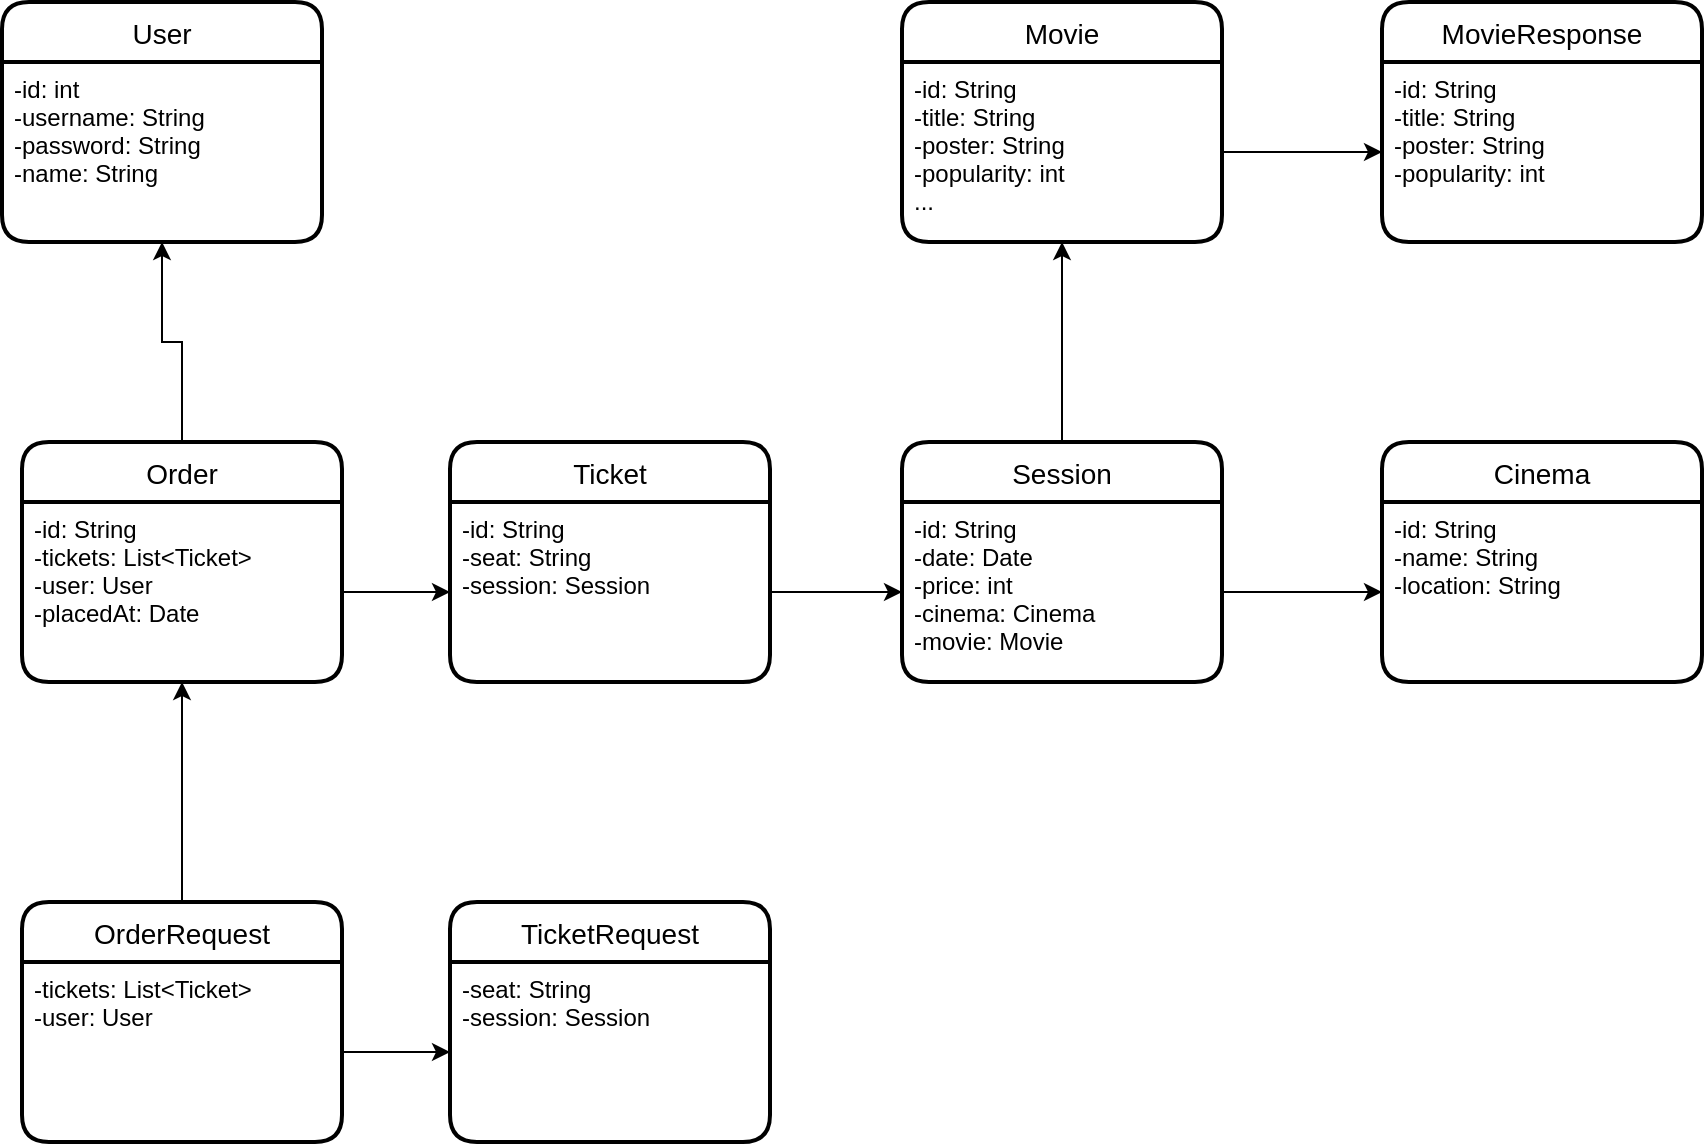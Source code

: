 <mxfile version="15.7.0" type="github">
  <diagram id="qRMoIn7Zspuqd-BpbyvH" name="Page-1">
    <mxGraphModel dx="946" dy="621" grid="1" gridSize="10" guides="1" tooltips="1" connect="1" arrows="1" fold="1" page="1" pageScale="1" pageWidth="827" pageHeight="1169" math="0" shadow="0">
      <root>
        <mxCell id="0" />
        <mxCell id="1" parent="0" />
        <mxCell id="dXeIv0zIGZrj6mPDM5lG-20" value="Movie" style="swimlane;childLayout=stackLayout;horizontal=1;startSize=30;horizontalStack=0;rounded=1;fontSize=14;fontStyle=0;strokeWidth=2;resizeParent=0;resizeLast=1;shadow=0;dashed=0;align=center;" parent="1" vertex="1">
          <mxGeometry x="480" y="320" width="160" height="120" as="geometry" />
        </mxCell>
        <mxCell id="dXeIv0zIGZrj6mPDM5lG-21" value="-id: String&#xa;-title: String&#xa;-poster: String&#xa;-popularity: int&#xa;..." style="align=left;strokeColor=none;fillColor=none;spacingLeft=4;fontSize=12;verticalAlign=top;resizable=0;rotatable=0;part=1;" parent="dXeIv0zIGZrj6mPDM5lG-20" vertex="1">
          <mxGeometry y="30" width="160" height="90" as="geometry" />
        </mxCell>
        <mxCell id="dXeIv0zIGZrj6mPDM5lG-22" value="MovieResponse" style="swimlane;childLayout=stackLayout;horizontal=1;startSize=30;horizontalStack=0;rounded=1;fontSize=14;fontStyle=0;strokeWidth=2;resizeParent=0;resizeLast=1;shadow=0;dashed=0;align=center;" parent="1" vertex="1">
          <mxGeometry x="720" y="320" width="160" height="120" as="geometry" />
        </mxCell>
        <mxCell id="dXeIv0zIGZrj6mPDM5lG-23" value="-id: String&#xa;-title: String&#xa;-poster: String&#xa;-popularity: int&#xa;" style="align=left;strokeColor=none;fillColor=none;spacingLeft=4;fontSize=12;verticalAlign=top;resizable=0;rotatable=0;part=1;" parent="dXeIv0zIGZrj6mPDM5lG-22" vertex="1">
          <mxGeometry y="30" width="160" height="90" as="geometry" />
        </mxCell>
        <mxCell id="dXeIv0zIGZrj6mPDM5lG-25" value="" style="edgeStyle=orthogonalEdgeStyle;rounded=0;orthogonalLoop=1;jettySize=auto;html=1;" parent="1" source="dXeIv0zIGZrj6mPDM5lG-21" target="dXeIv0zIGZrj6mPDM5lG-23" edge="1">
          <mxGeometry relative="1" as="geometry" />
        </mxCell>
        <mxCell id="2udqgOeLJHsWhFkE88kR-1" value="Ticket" style="swimlane;childLayout=stackLayout;horizontal=1;startSize=30;horizontalStack=0;rounded=1;fontSize=14;fontStyle=0;strokeWidth=2;resizeParent=0;resizeLast=1;shadow=0;dashed=0;align=center;" parent="1" vertex="1">
          <mxGeometry x="254" y="540" width="160" height="120" as="geometry" />
        </mxCell>
        <mxCell id="2udqgOeLJHsWhFkE88kR-2" value="-id: String&#xa;-seat: String&#xa;-session: Session" style="align=left;strokeColor=none;fillColor=none;spacingLeft=4;fontSize=12;verticalAlign=top;resizable=0;rotatable=0;part=1;" parent="2udqgOeLJHsWhFkE88kR-1" vertex="1">
          <mxGeometry y="30" width="160" height="90" as="geometry" />
        </mxCell>
        <mxCell id="2udqgOeLJHsWhFkE88kR-9" value="" style="edgeStyle=orthogonalEdgeStyle;rounded=0;orthogonalLoop=1;jettySize=auto;html=1;" parent="1" source="2udqgOeLJHsWhFkE88kR-3" target="dXeIv0zIGZrj6mPDM5lG-21" edge="1">
          <mxGeometry relative="1" as="geometry" />
        </mxCell>
        <mxCell id="2udqgOeLJHsWhFkE88kR-3" value="Session" style="swimlane;childLayout=stackLayout;horizontal=1;startSize=30;horizontalStack=0;rounded=1;fontSize=14;fontStyle=0;strokeWidth=2;resizeParent=0;resizeLast=1;shadow=0;dashed=0;align=center;" parent="1" vertex="1">
          <mxGeometry x="480" y="540" width="160" height="120" as="geometry" />
        </mxCell>
        <mxCell id="2udqgOeLJHsWhFkE88kR-4" value="-id: String&#xa;-date: Date&#xa;-price: int&#xa;-cinema: Cinema&#xa;-movie: Movie" style="align=left;strokeColor=none;fillColor=none;spacingLeft=4;fontSize=12;verticalAlign=top;resizable=0;rotatable=0;part=1;" parent="2udqgOeLJHsWhFkE88kR-3" vertex="1">
          <mxGeometry y="30" width="160" height="90" as="geometry" />
        </mxCell>
        <mxCell id="2udqgOeLJHsWhFkE88kR-5" value="" style="edgeStyle=orthogonalEdgeStyle;rounded=0;orthogonalLoop=1;jettySize=auto;html=1;" parent="1" source="2udqgOeLJHsWhFkE88kR-2" target="2udqgOeLJHsWhFkE88kR-4" edge="1">
          <mxGeometry relative="1" as="geometry" />
        </mxCell>
        <mxCell id="2udqgOeLJHsWhFkE88kR-6" value="Cinema" style="swimlane;childLayout=stackLayout;horizontal=1;startSize=30;horizontalStack=0;rounded=1;fontSize=14;fontStyle=0;strokeWidth=2;resizeParent=0;resizeLast=1;shadow=0;dashed=0;align=center;" parent="1" vertex="1">
          <mxGeometry x="720" y="540" width="160" height="120" as="geometry" />
        </mxCell>
        <mxCell id="2udqgOeLJHsWhFkE88kR-7" value="-id: String&#xa;-name: String&#xa;-location: String" style="align=left;strokeColor=none;fillColor=none;spacingLeft=4;fontSize=12;verticalAlign=top;resizable=0;rotatable=0;part=1;" parent="2udqgOeLJHsWhFkE88kR-6" vertex="1">
          <mxGeometry y="30" width="160" height="90" as="geometry" />
        </mxCell>
        <mxCell id="2udqgOeLJHsWhFkE88kR-8" value="" style="edgeStyle=orthogonalEdgeStyle;rounded=0;orthogonalLoop=1;jettySize=auto;html=1;" parent="1" source="2udqgOeLJHsWhFkE88kR-4" target="2udqgOeLJHsWhFkE88kR-7" edge="1">
          <mxGeometry relative="1" as="geometry" />
        </mxCell>
        <mxCell id="2udqgOeLJHsWhFkE88kR-16" value="" style="edgeStyle=orthogonalEdgeStyle;rounded=0;orthogonalLoop=1;jettySize=auto;html=1;" parent="1" source="2udqgOeLJHsWhFkE88kR-10" target="2udqgOeLJHsWhFkE88kR-14" edge="1">
          <mxGeometry relative="1" as="geometry" />
        </mxCell>
        <mxCell id="2udqgOeLJHsWhFkE88kR-10" value="Order" style="swimlane;childLayout=stackLayout;horizontal=1;startSize=30;horizontalStack=0;rounded=1;fontSize=14;fontStyle=0;strokeWidth=2;resizeParent=0;resizeLast=1;shadow=0;dashed=0;align=center;" parent="1" vertex="1">
          <mxGeometry x="40" y="540" width="160" height="120" as="geometry" />
        </mxCell>
        <mxCell id="2udqgOeLJHsWhFkE88kR-11" value="-id: String&#xa;-tickets: List&lt;Ticket&gt;&#xa;-user: User&#xa;-placedAt: Date" style="align=left;strokeColor=none;fillColor=none;spacingLeft=4;fontSize=12;verticalAlign=top;resizable=0;rotatable=0;part=1;" parent="2udqgOeLJHsWhFkE88kR-10" vertex="1">
          <mxGeometry y="30" width="160" height="90" as="geometry" />
        </mxCell>
        <mxCell id="2udqgOeLJHsWhFkE88kR-12" value="" style="edgeStyle=orthogonalEdgeStyle;rounded=0;orthogonalLoop=1;jettySize=auto;html=1;" parent="1" source="2udqgOeLJHsWhFkE88kR-11" target="2udqgOeLJHsWhFkE88kR-2" edge="1">
          <mxGeometry relative="1" as="geometry" />
        </mxCell>
        <mxCell id="2udqgOeLJHsWhFkE88kR-13" value="User" style="swimlane;childLayout=stackLayout;horizontal=1;startSize=30;horizontalStack=0;rounded=1;fontSize=14;fontStyle=0;strokeWidth=2;resizeParent=0;resizeLast=1;shadow=0;dashed=0;align=center;" parent="1" vertex="1">
          <mxGeometry x="30" y="320" width="160" height="120" as="geometry" />
        </mxCell>
        <mxCell id="2udqgOeLJHsWhFkE88kR-14" value="-id: int&#xa;-username: String&#xa;-password: String&#xa;-name: String" style="align=left;strokeColor=none;fillColor=none;spacingLeft=4;fontSize=12;verticalAlign=top;resizable=0;rotatable=0;part=1;" parent="2udqgOeLJHsWhFkE88kR-13" vertex="1">
          <mxGeometry y="30" width="160" height="90" as="geometry" />
        </mxCell>
        <mxCell id="2udqgOeLJHsWhFkE88kR-25" value="" style="edgeStyle=orthogonalEdgeStyle;rounded=0;orthogonalLoop=1;jettySize=auto;html=1;" parent="1" source="2udqgOeLJHsWhFkE88kR-18" target="2udqgOeLJHsWhFkE88kR-11" edge="1">
          <mxGeometry relative="1" as="geometry" />
        </mxCell>
        <mxCell id="2udqgOeLJHsWhFkE88kR-18" value="OrderRequest" style="swimlane;childLayout=stackLayout;horizontal=1;startSize=30;horizontalStack=0;rounded=1;fontSize=14;fontStyle=0;strokeWidth=2;resizeParent=0;resizeLast=1;shadow=0;dashed=0;align=center;" parent="1" vertex="1">
          <mxGeometry x="40" y="770" width="160" height="120" as="geometry" />
        </mxCell>
        <mxCell id="2udqgOeLJHsWhFkE88kR-19" value="-tickets: List&lt;Ticket&gt;&#xa;-user: User" style="align=left;strokeColor=none;fillColor=none;spacingLeft=4;fontSize=12;verticalAlign=top;resizable=0;rotatable=0;part=1;" parent="2udqgOeLJHsWhFkE88kR-18" vertex="1">
          <mxGeometry y="30" width="160" height="90" as="geometry" />
        </mxCell>
        <mxCell id="2udqgOeLJHsWhFkE88kR-20" value="TicketRequest" style="swimlane;childLayout=stackLayout;horizontal=1;startSize=30;horizontalStack=0;rounded=1;fontSize=14;fontStyle=0;strokeWidth=2;resizeParent=0;resizeLast=1;shadow=0;dashed=0;align=center;" parent="1" vertex="1">
          <mxGeometry x="254" y="770" width="160" height="120" as="geometry" />
        </mxCell>
        <mxCell id="2udqgOeLJHsWhFkE88kR-21" value="-seat: String&#xa;-session: Session" style="align=left;strokeColor=none;fillColor=none;spacingLeft=4;fontSize=12;verticalAlign=top;resizable=0;rotatable=0;part=1;" parent="2udqgOeLJHsWhFkE88kR-20" vertex="1">
          <mxGeometry y="30" width="160" height="90" as="geometry" />
        </mxCell>
        <mxCell id="2udqgOeLJHsWhFkE88kR-22" value="" style="edgeStyle=orthogonalEdgeStyle;rounded=0;orthogonalLoop=1;jettySize=auto;html=1;" parent="1" source="2udqgOeLJHsWhFkE88kR-19" target="2udqgOeLJHsWhFkE88kR-21" edge="1">
          <mxGeometry relative="1" as="geometry" />
        </mxCell>
      </root>
    </mxGraphModel>
  </diagram>
</mxfile>
